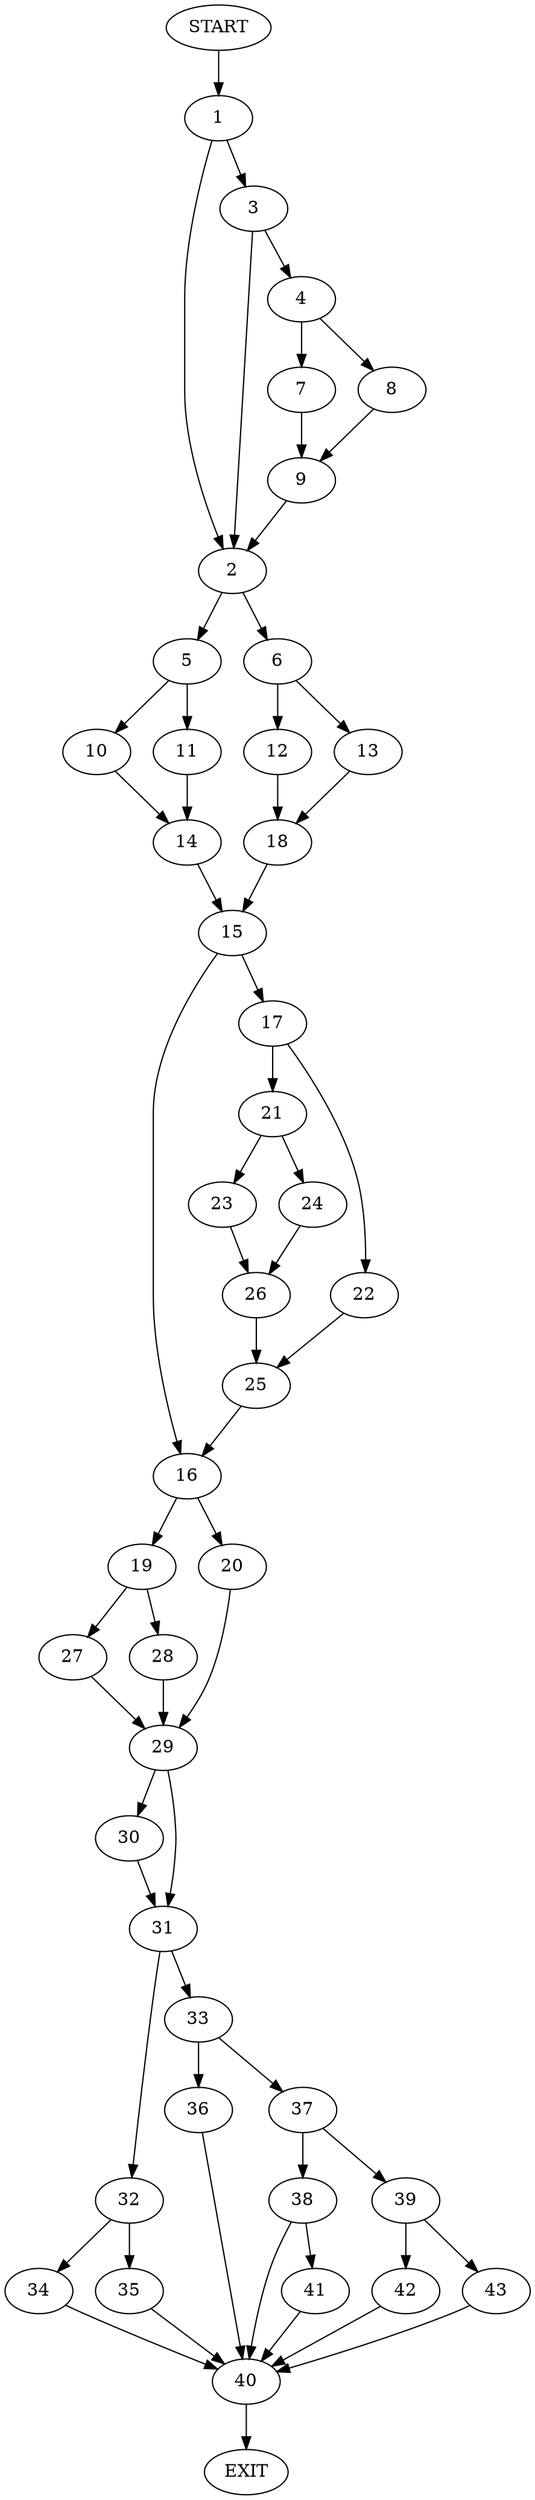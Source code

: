 digraph {
0 [label="START"]
44 [label="EXIT"]
0 -> 1
1 -> 2
1 -> 3
3 -> 4
3 -> 2
2 -> 5
2 -> 6
4 -> 7
4 -> 8
8 -> 9
7 -> 9
9 -> 2
5 -> 10
5 -> 11
6 -> 12
6 -> 13
10 -> 14
11 -> 14
14 -> 15
15 -> 16
15 -> 17
12 -> 18
13 -> 18
18 -> 15
16 -> 19
16 -> 20
17 -> 21
17 -> 22
21 -> 23
21 -> 24
22 -> 25
25 -> 16
23 -> 26
24 -> 26
26 -> 25
19 -> 27
19 -> 28
20 -> 29
27 -> 29
28 -> 29
29 -> 30
29 -> 31
30 -> 31
31 -> 32
31 -> 33
32 -> 34
32 -> 35
33 -> 36
33 -> 37
37 -> 38
37 -> 39
36 -> 40
40 -> 44
38 -> 40
38 -> 41
39 -> 42
39 -> 43
41 -> 40
42 -> 40
43 -> 40
35 -> 40
34 -> 40
}
